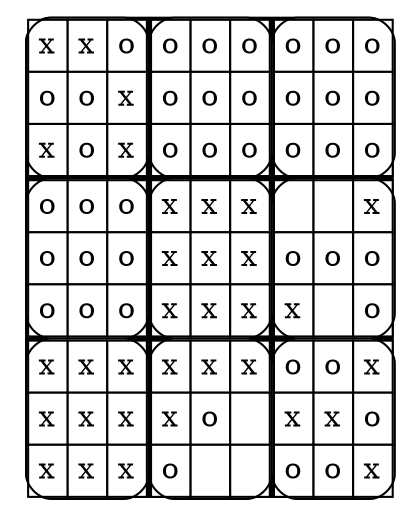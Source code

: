 digraph super_morpion {
  node [shape=none];
  a0 [label=<
  <TABLE border="0" cellspacing="0" cellpadding="0" style="rounded" bgcolor="black">
    <TR>
      <TD><TABLE border="1" cellspacing="0" cellpadding="4" style="rounded" bgcolor="white">
  <TR>
<TD bgcolor="white">x</TD>
<TD bgcolor="white">x</TD>
<TD bgcolor="white">o</TD>
  </TR>
  <TR>
<TD bgcolor="white">o</TD>
<TD bgcolor="white">o</TD>
<TD bgcolor="white">x</TD>
  </TR>
  <TR>
<TD bgcolor="white">x</TD>
<TD bgcolor="white">o</TD>
<TD bgcolor="white">x</TD>
  </TR>
</TABLE>
</TD>
      <TD><TABLE border="1" cellspacing="0" cellpadding="4" style="rounded" bgcolor="white">
  <TR>
<TD bgcolor="white">o</TD>
<TD bgcolor="white">o</TD>
<TD bgcolor="white">o</TD>
  </TR>
  <TR>
<TD bgcolor="white">o</TD>
<TD bgcolor="white">o</TD>
<TD bgcolor="white">o</TD>
  </TR>
  <TR>
<TD bgcolor="white">o</TD>
<TD bgcolor="white">o</TD>
<TD bgcolor="white">o</TD>
  </TR>
</TABLE>
</TD>
      <TD><TABLE border="1" cellspacing="0" cellpadding="4" style="rounded" bgcolor="white">
  <TR>
<TD bgcolor="white">o</TD>
<TD bgcolor="white">o</TD>
<TD bgcolor="white">o</TD>
  </TR>
  <TR>
<TD bgcolor="white">o</TD>
<TD bgcolor="white">o</TD>
<TD bgcolor="white">o</TD>
  </TR>
  <TR>
<TD bgcolor="white">o</TD>
<TD bgcolor="white">o</TD>
<TD bgcolor="white">o</TD>
  </TR>
</TABLE>
</TD>
    </TR>
    <TR>
      <TD><TABLE border="1" cellspacing="0" cellpadding="4" style="rounded" bgcolor="white">
  <TR>
<TD bgcolor="white">o</TD>
<TD bgcolor="white">o</TD>
<TD bgcolor="white">o</TD>
  </TR>
  <TR>
<TD bgcolor="white">o</TD>
<TD bgcolor="white">o</TD>
<TD bgcolor="white">o</TD>
  </TR>
  <TR>
<TD bgcolor="white">o</TD>
<TD bgcolor="white">o</TD>
<TD bgcolor="white">o</TD>
  </TR>
</TABLE>
</TD>
      <TD><TABLE border="1" cellspacing="0" cellpadding="4" style="rounded" bgcolor="white">
  <TR>
<TD bgcolor="white">x</TD>
<TD bgcolor="white">x</TD>
<TD bgcolor="white">x</TD>
  </TR>
  <TR>
<TD bgcolor="white">x</TD>
<TD bgcolor="white">x</TD>
<TD bgcolor="white">x</TD>
  </TR>
  <TR>
<TD bgcolor="white">x</TD>
<TD bgcolor="white">x</TD>
<TD bgcolor="white">x</TD>
  </TR>
</TABLE>
</TD>
      <TD><TABLE border="1" cellspacing="0" cellpadding="4" style="rounded" bgcolor="white">
  <TR>
<TD bgcolor="white"> </TD>
<TD bgcolor="white"> </TD>
<TD bgcolor="white">x</TD>
  </TR>
  <TR>
<TD bgcolor="white">o</TD>
<TD bgcolor="white">o</TD>
<TD bgcolor="white">o</TD>
  </TR>
  <TR>
<TD bgcolor="white">x</TD>
<TD bgcolor="white"> </TD>
<TD bgcolor="white">o</TD>
  </TR>
</TABLE>
</TD>
    </TR>
    <TR>
      <TD><TABLE border="1" cellspacing="0" cellpadding="4" style="rounded" bgcolor="white">
  <TR>
<TD bgcolor="white">x</TD>
<TD bgcolor="white">x</TD>
<TD bgcolor="white">x</TD>
  </TR>
  <TR>
<TD bgcolor="white">x</TD>
<TD bgcolor="white">x</TD>
<TD bgcolor="white">x</TD>
  </TR>
  <TR>
<TD bgcolor="white">x</TD>
<TD bgcolor="white">x</TD>
<TD bgcolor="white">x</TD>
  </TR>
</TABLE>
</TD>
      <TD><TABLE border="1" cellspacing="0" cellpadding="4" style="rounded" bgcolor="white">
  <TR>
<TD bgcolor="white">x</TD>
<TD bgcolor="white">x</TD>
<TD bgcolor="white">x</TD>
  </TR>
  <TR>
<TD bgcolor="white">x</TD>
<TD bgcolor="white">o</TD>
<TD bgcolor="white"> </TD>
  </TR>
  <TR>
<TD bgcolor="white">o</TD>
<TD bgcolor="white"> </TD>
<TD bgcolor="white"> </TD>
  </TR>
</TABLE>
</TD>
      <TD><TABLE border="1" cellspacing="0" cellpadding="4" style="rounded" bgcolor="white">
  <TR>
<TD bgcolor="white">o</TD>
<TD bgcolor="white">o</TD>
<TD bgcolor="white">x</TD>
  </TR>
  <TR>
<TD bgcolor="white">x</TD>
<TD bgcolor="white">x</TD>
<TD bgcolor="white">o</TD>
  </TR>
  <TR>
<TD bgcolor="white">o</TD>
<TD bgcolor="white">o</TD>
<TD bgcolor="white">x</TD>
  </TR>
</TABLE>
</TD>
    </TR>
  </TABLE>
  >];
}

